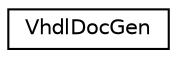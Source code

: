 digraph "类继承关系图"
{
 // INTERACTIVE_SVG=YES
 // LATEX_PDF_SIZE
  edge [fontname="Helvetica",fontsize="10",labelfontname="Helvetica",labelfontsize="10"];
  node [fontname="Helvetica",fontsize="10",shape=record];
  rankdir="LR";
  Node0 [label="VhdlDocGen",height=0.2,width=0.4,color="black", fillcolor="white", style="filled",URL="$d6/d98/class_vhdl_doc_gen.html",tooltip="Class for generating documentation specific for VHDL"];
}
